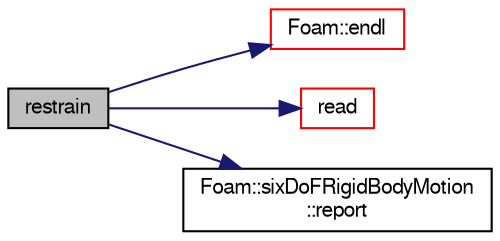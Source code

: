 digraph "restrain"
{
  bgcolor="transparent";
  edge [fontname="FreeSans",fontsize="10",labelfontname="FreeSans",labelfontsize="10"];
  node [fontname="FreeSans",fontsize="10",shape=record];
  rankdir="LR";
  Node34 [label="restrain",height=0.2,width=0.4,color="black", fillcolor="grey75", style="filled", fontcolor="black"];
  Node34 -> Node35 [color="midnightblue",fontsize="10",style="solid",fontname="FreeSans"];
  Node35 [label="Foam::endl",height=0.2,width=0.4,color="red",URL="$a21124.html#a2db8fe02a0d3909e9351bb4275b23ce4",tooltip="Add newline and flush stream. "];
  Node34 -> Node37 [color="midnightblue",fontsize="10",style="solid",fontname="FreeSans"];
  Node37 [label="read",height=0.2,width=0.4,color="red",URL="$a29506.html#affa21705bb326eaf3c87a5c6c1e56f3b",tooltip="Update properties from given dictionary. "];
  Node34 -> Node44 [color="midnightblue",fontsize="10",style="solid",fontname="FreeSans"];
  Node44 [label="Foam::sixDoFRigidBodyMotion\l::report",height=0.2,width=0.4,color="black",URL="$a29530.html#a1538c196c66305d82ca5d146cf37067a",tooltip="Return the report Switch. "];
}
